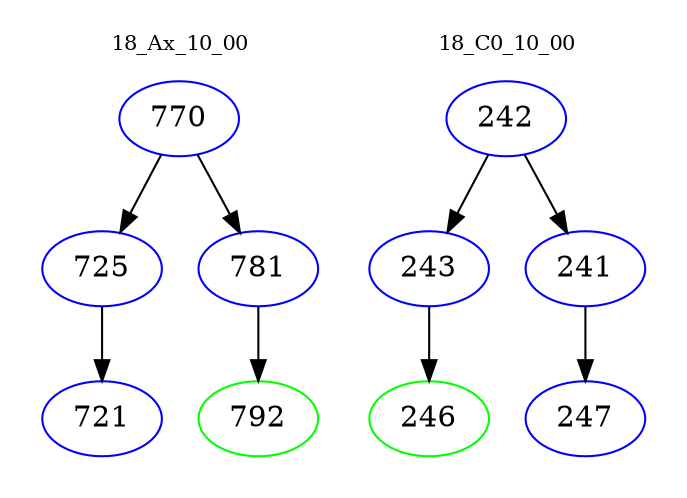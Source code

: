 digraph{
subgraph cluster_0 {
color = white
label = "18_Ax_10_00";
fontsize=10;
T0_770 [label="770", color="blue"]
T0_770 -> T0_725 [color="black"]
T0_725 [label="725", color="blue"]
T0_725 -> T0_721 [color="black"]
T0_721 [label="721", color="blue"]
T0_770 -> T0_781 [color="black"]
T0_781 [label="781", color="blue"]
T0_781 -> T0_792 [color="black"]
T0_792 [label="792", color="green"]
}
subgraph cluster_1 {
color = white
label = "18_C0_10_00";
fontsize=10;
T1_242 [label="242", color="blue"]
T1_242 -> T1_243 [color="black"]
T1_243 [label="243", color="blue"]
T1_243 -> T1_246 [color="black"]
T1_246 [label="246", color="green"]
T1_242 -> T1_241 [color="black"]
T1_241 [label="241", color="blue"]
T1_241 -> T1_247 [color="black"]
T1_247 [label="247", color="blue"]
}
}
